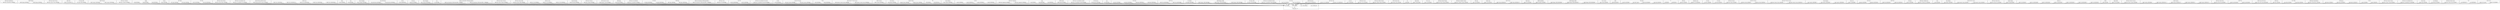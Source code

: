 digraph {
graph [overlap=false]
subgraph cluster_TAP_Parser_ResultFactory {
	label="TAP::Parser::ResultFactory";
	"TAP::Parser::ResultFactory::BEGIN@3";
}
subgraph cluster_SOAP_Packager {
	label="SOAP::Packager";
	"SOAP::Packager::BEGIN@13";
	"SOAP::Packager::BEGIN@20";
}
subgraph cluster_TAP_Parser_Result_Version {
	label="TAP::Parser::Result::Version";
	"TAP::Parser::Result::Version::BEGIN@3";
}
subgraph cluster_SOAP_SOM {
	label="SOAP::SOM";
	"SOAP::SOM::BEGIN@1775";
}
subgraph cluster_IO_Socket_INET {
	label="IO::Socket::INET";
	"IO::Socket::INET::BEGIN@9";
}
subgraph cluster_SOAP_Transport {
	label="SOAP::Transport";
	"SOAP::Transport::BEGIN@483";
	"SOAP::Transport::BEGIN@465";
}
subgraph cluster_TAP_Parser_Scheduler {
	label="TAP::Parser::Scheduler";
	"TAP::Parser::Scheduler::BEGIN@3";
}
subgraph cluster_Config {
	label="Config";
	"Config::BEGIN@45";
	"Config::BEGIN@5";
	"Config::BEGIN@9";
}
subgraph cluster_Encode {
	label="Encode";
	"Encode::BEGIN@5";
}
subgraph cluster_IPC_Open3 {
	label="IPC::Open3";
	"IPC::Open3::BEGIN@4";
	"IPC::Open3::BEGIN@3";
}
subgraph cluster_File_Path {
	label="File::Path";
	"File::Path::BEGIN@4";
	"File::Path::BEGIN@329";
}
subgraph cluster_TAP_Parser_Result_Bailout {
	label="TAP::Parser::Result::Bailout";
	"TAP::Parser::Result::Bailout::BEGIN@3";
}
subgraph cluster_TAP_Parser_SourceHandler_Perl {
	label="TAP::Parser::SourceHandler::Perl";
	"TAP::Parser::SourceHandler::Perl::BEGIN@3";
}
subgraph cluster_SOAP_XMLSchema1999_Serializer {
	label="SOAP::XMLSchema1999::Serializer";
	"SOAP::XMLSchema1999::Serializer::BEGIN@67";
}
subgraph cluster_SOAP_Server {
	label="SOAP::Server";
	"SOAP::Server::BEGIN@2811";
	"SOAP::Server::BEGIN@2558";
	"SOAP::Server::BEGIN@2592";
	"SOAP::Server::BEGIN@2569";
	"SOAP::Server::BEGIN@2720";
}
subgraph cluster_Errno {
	label="Errno";
	"Errno::BEGIN@9";
}
subgraph cluster_base {
	label="base";
	"base::BEGIN@3";
}
subgraph cluster_Mojo_UserAgent {
	label="Mojo::UserAgent";
	"Mojo::UserAgent::BEGIN@33";
}
subgraph cluster_Mojo_ByteStream {
	label="Mojo::ByteStream";
	"Mojo::ByteStream::BEGIN@16";
	"Mojo::ByteStream::BEGIN@30";
}
subgraph cluster_IO_File {
	label="IO::File";
	"IO::File::BEGIN@128";
}
subgraph cluster_charnames {
	label="charnames";
	"charnames::BEGIN@2";
}
subgraph cluster_Mojo_Command {
	label="Mojo::Command";
	"Mojo::Command::BEGIN@103";
}
subgraph cluster_vars {
	label="vars";
	"vars::BEGIN@8";
}
subgraph cluster_SOAP_Lite_Deserializer_XMLSchemaSOAP1_1 {
	label="SOAP::Lite::Deserializer::XMLSchemaSOAP1_1";
	"SOAP::Lite::Deserializer::XMLSchemaSOAP1_1::BEGIN@23";
	"SOAP::Lite::Deserializer::XMLSchemaSOAP1_1::BEGIN@2";
}
subgraph cluster_strict {
	label="strict";
	"strict::import";
	"strict::CORE:regcomp";
	"strict::unimport";
	"strict::bits";
	"strict::CORE:match";
}
subgraph cluster_TAP_Parser_Result_Unknown {
	label="TAP::Parser::Result::Unknown";
	"TAP::Parser::Result::Unknown::BEGIN@3";
}
subgraph cluster_TAP_Parser_Result_YAML {
	label="TAP::Parser::Result::YAML";
	"TAP::Parser::Result::YAML::BEGIN@3";
}
subgraph cluster_SOAP_Lite_Utils {
	label="SOAP::Lite::Utils";
	"SOAP::Lite::Utils::BEGIN@2";
	"SOAP::Lite::Utils::BEGIN@12";
	"SOAP::Lite::Utils::BEGIN@6";
}
subgraph cluster_Encode_Encoding {
	label="Encode::Encoding";
	"Encode::Encoding::BEGIN@4";
}
subgraph cluster_TAP_Parser_Grammar {
	label="TAP::Parser::Grammar";
	"TAP::Parser::Grammar::BEGIN@3";
}
subgraph cluster_TAP_Formatter_Console {
	label="TAP::Formatter::Console";
	"TAP::Formatter::Console::BEGIN@3";
}
subgraph cluster_URI_Escape {
	label="URI::Escape";
	"URI::Escape::BEGIN@2";
}
subgraph cluster_TAP_Parser_SourceHandler {
	label="TAP::Parser::SourceHandler";
	"TAP::Parser::SourceHandler::BEGIN@3";
}
subgraph cluster_IO_Handle {
	label="IO::Handle";
	"IO::Handle::BEGIN@261";
	"IO::Handle::BEGIN@624";
}
subgraph cluster_TAP_Object {
	label="TAP::Object";
	"TAP::Object::BEGIN@3";
	"TAP::Object::BEGIN@148";
}
subgraph cluster_SOAP_Lite_Deserializer_XMLSchemaSOAP1_2 {
	label="SOAP::Lite::Deserializer::XMLSchemaSOAP1_2";
	"SOAP::Lite::Deserializer::XMLSchemaSOAP1_2::BEGIN@10";
}
subgraph cluster_TAP_Parser_Utils {
	label="TAP::Parser::Utils";
	"TAP::Parser::Utils::BEGIN@3";
}
subgraph cluster_File_Find {
	label="File::Find";
	"File::Find::BEGIN@3";
	"File::Find::BEGIN@349";
}
subgraph cluster_TAP_Parser_SourceHandler_Executable {
	label="TAP::Parser::SourceHandler::Executable";
	"TAP::Parser::SourceHandler::Executable::BEGIN@3";
}
subgraph cluster_IO_Poll {
	label="IO::Poll";
	"IO::Poll::BEGIN@10";
}
subgraph cluster_File_Spec_Functions {
	label="File::Spec::Functions";
	"File::Spec::Functions::BEGIN@42";
	"File::Spec::Functions::BEGIN@4";
}
subgraph cluster_Socket {
	label="Socket";
	"Socket::BEGIN@3";
	"Socket::BEGIN@628";
}
subgraph cluster_TAP_Formatter_Console_Session {
	label="TAP::Formatter::Console::Session";
	"TAP::Formatter::Console::Session::BEGIN@3";
	"TAP::Formatter::Console::Session::BEGIN@16";
}
subgraph cluster_SOAP_Constants {
	label="SOAP::Constants";
	"SOAP::Constants::BEGIN@12";
}
subgraph cluster_Test_Harness {
	label="Test::Harness";
	"Test::Harness::BEGIN@5";
}
subgraph cluster_Exporter_Heavy {
	label="Exporter::Heavy";
	"Exporter::Heavy::BEGIN@4";
	"Exporter::Heavy::BEGIN@3";
}
subgraph cluster_URI {
	label="URI";
	"URI::BEGIN@128";
	"URI::BEGIN@3";
}
subgraph cluster_Mojo_Collection {
	label="Mojo::Collection";
	"Mojo::Collection::BEGIN@14";
}
subgraph cluster_constant {
	label="constant";
	"constant::BEGIN@3";
	"constant::BEGIN@114";
	"constant::BEGIN@29";
	"constant::BEGIN@52";
}
subgraph cluster_TAP_Parser_Aggregator {
	label="TAP::Parser::Aggregator";
	"TAP::Parser::Aggregator::BEGIN@79";
	"TAP::Parser::Aggregator::BEGIN@3";
}
subgraph cluster_Carp {
	label="Carp";
	"Carp::BEGIN@46";
	"Carp::BEGIN@341";
	"Carp::BEGIN@3";
}
subgraph cluster_MIME_Base64 {
	label="MIME::Base64";
	"MIME::Base64::BEGIN@3";
}
subgraph cluster_TAP_Parser_SourceHandler_RawTAP {
	label="TAP::Parser::SourceHandler::RawTAP";
	"TAP::Parser::SourceHandler::RawTAP::BEGIN@3";
}
subgraph cluster_File_Basename {
	label="File::Basename";
	"File::Basename::BEGIN@50";
}
subgraph cluster_mro {
	label="mro";
	"mro::BEGIN@10";
}
subgraph cluster_AutoLoader {
	label="AutoLoader";
	"AutoLoader::BEGIN@138";
	"AutoLoader::BEGIN@30";
	"AutoLoader::BEGIN@3";
	"AutoLoader::BEGIN@186";
}
subgraph cluster_SOAP_Trace {
	label="SOAP::Trace";
	"SOAP::Trace::BEGIN@2889";
	"SOAP::Trace::BEGIN@2903";
}
subgraph cluster_IO_Seekable {
	label="IO::Seekable";
	"IO::Seekable::BEGIN@99";
}
subgraph cluster_SOAP_Packager_MIME {
	label="SOAP::Packager::MIME";
	"SOAP::Packager::MIME::BEGIN@83";
	"SOAP::Packager::MIME::BEGIN@88";
	"SOAP::Packager::MIME::BEGIN@150";
}
subgraph cluster_IO_Socket_UNIX {
	label="IO::Socket::UNIX";
	"IO::Socket::UNIX::BEGIN@9";
}
subgraph cluster_TAP_Parser_SourceHandler_Handle {
	label="TAP::Parser::SourceHandler::Handle";
	"TAP::Parser::SourceHandler::Handle::BEGIN@3";
}
subgraph cluster_Time_Piece {
	label="Time::Piece";
	"Time::Piece::BEGIN@3";
	"Time::Piece::BEGIN@121";
}
subgraph cluster_SOAP_Deserializer {
	label="SOAP::Deserializer";
	"SOAP::Deserializer::BEGIN@2222";
}
subgraph cluster_File_Spec_Unix {
	label="File::Spec::Unix";
	"File::Spec::Unix::BEGIN@3";
	"File::Spec::Unix::BEGIN@149";
}
subgraph cluster_List_Util {
	label="List::Util";
	"List::Util::BEGIN@11";
}
subgraph cluster_TAP_Parser_Source {
	label="TAP::Parser::Source";
	"TAP::Parser::Source::BEGIN@3";
}
subgraph cluster_TAP_Parser_YAMLish_Reader {
	label="TAP::Parser::YAMLish::Reader";
	"TAP::Parser::YAMLish::Reader::BEGIN@3";
}
subgraph cluster_TAP_Formatter_Base {
	label="TAP::Formatter::Base";
	"TAP::Formatter::Base::BEGIN@3";
}
subgraph cluster_IO {
	label="IO";
	"IO::BEGIN@7";
}
subgraph cluster_Digest_SHA {
	label="Digest::SHA";
	"Digest::SHA::BEGIN@5";
}
subgraph cluster_Time_Local {
	label="Time::Local";
	"Time::Local::BEGIN@6";
}
subgraph cluster_TAP_Parser_Result_Pragma {
	label="TAP::Parser::Result::Pragma";
	"TAP::Parser::Result::Pragma::BEGIN@3";
}
subgraph cluster_TAP_Parser_Scheduler_Spinner {
	label="TAP::Parser::Scheduler::Spinner";
	"TAP::Parser::Scheduler::Spinner::BEGIN@3";
}
subgraph cluster_File_Copy {
	label="File::Copy";
	"File::Copy::BEGIN@11";
}
subgraph cluster_Getopt_Long {
	label="Getopt::Long";
	"Getopt::Long::BEGIN@17";
}
subgraph cluster_SOAP_Schema {
	label="SOAP::Schema";
	"SOAP::Schema::BEGIN@3175";
	"SOAP::Schema::BEGIN@3191";
}
subgraph cluster_Digest_base {
	label="Digest::base";
	"Digest::base::BEGIN@3";
}
subgraph cluster_MIME_QuotedPrint {
	label="MIME::QuotedPrint";
	"MIME::QuotedPrint::BEGIN@3";
}
subgraph cluster_SOAP_Packager_DIME {
	label="SOAP::Packager::DIME";
	"SOAP::Packager::DIME::BEGIN@263";
	"SOAP::Packager::DIME::BEGIN@268";
	"SOAP::Packager::DIME::BEGIN@310";
}
subgraph cluster_Time_Seconds {
	label="Time::Seconds";
	"Time::Seconds::BEGIN@2";
}
subgraph cluster_SOAP {
	label="SOAP";
	"SOAP::BEGIN@3393";
}
subgraph cluster_Mojo_Base {
	label="Mojo::Base";
	"Mojo::Base::BEGIN@19";
	"Mojo::Base::import";
	"Mojo::Base::BEGIN@3";
	"Mojo::Base::BEGIN@96";
}
subgraph cluster_B {
	label="B";
	"B::BEGIN@9";
	"B::BEGIN@254";
}
subgraph cluster_TAP_Base {
	label="TAP::Base";
	"TAP::Base::BEGIN@3";
}
subgraph cluster_Mojolicious_Lite {
	label="Mojolicious::Lite";
	"Mojolicious::Lite::BEGIN@22";
}
subgraph cluster_IO_Select {
	label="IO::Select";
	"IO::Select::BEGIN@9";
}
subgraph cluster_IO_Socket {
	label="IO::Socket";
	"IO::Socket::BEGIN@14";
}
subgraph cluster_TAP_Parser_Iterator {
	label="TAP::Parser::Iterator";
	"TAP::Parser::Iterator::BEGIN@3";
}
subgraph cluster_TAP_Parser_Result {
	label="TAP::Parser::Result";
	"TAP::Parser::Result::BEGIN@14";
	"TAP::Parser::Result::BEGIN@3";
}
subgraph cluster_TAP_Parser_Iterator_Process {
	label="TAP::Parser::Iterator::Process";
	"TAP::Parser::Iterator::Process::BEGIN@3";
	"TAP::Parser::Iterator::Process::BEGIN@144";
}
subgraph cluster_Class_Inspector {
	label="Class::Inspector";
	"Class::Inspector::BEGIN@45";
	"Class::Inspector::BEGIN@540";
	"Class::Inspector::BEGIN@553";
}
subgraph cluster_Scalar_Util {
	label="Scalar::Util";
	"Scalar::Util::BEGIN@9";
}
subgraph cluster_Benchmark {
	label="Benchmark";
	"Benchmark::BEGIN@426";
	"Benchmark::BEGIN@3";
}
subgraph cluster_SOAP_Fault {
	label="SOAP::Fault";
	"SOAP::Fault::BEGIN@510";
	"SOAP::Fault::BEGIN@526";
}
subgraph cluster_File_Spec {
	label="File::Spec";
	"File::Spec::BEGIN@3";
}
subgraph cluster_TAP_Parser_Scheduler_Job {
	label="TAP::Parser::Scheduler::Job";
	"TAP::Parser::Scheduler::Job::BEGIN@3";
}
subgraph cluster_Fcntl {
	label="Fcntl";
	"Fcntl::BEGIN@58";
}
subgraph cluster_Mojo_Headers {
	label="Mojo::Headers";
	"Mojo::Headers::BEGIN@20";
}
subgraph cluster_TAP_Formatter_Session {
	label="TAP::Formatter::Session";
	"TAP::Formatter::Session::BEGIN@17";
	"TAP::Formatter::Session::BEGIN@3";
}
subgraph cluster_TAP_Parser_Result_Test {
	label="TAP::Parser::Result::Test";
	"TAP::Parser::Result::Test::BEGIN@3";
}
subgraph cluster_Encode_Config {
	label="Encode::Config";
	"Encode::Config::BEGIN@7";
}
subgraph cluster_SOAP_Lite {
	label="SOAP::Lite";
	"SOAP::Lite::BEGIN@20";
	"SOAP::Lite::BEGIN@3505";
	"SOAP::Lite::BEGIN@3562";
	"SOAP::Lite::BEGIN@3491";
	"SOAP::Lite::BEGIN@3699";
	"SOAP::Lite::BEGIN@3645";
	"SOAP::Lite::BEGIN@3600";
}
subgraph cluster_Modern_Perl {
	label="Modern::Perl";
	"Modern::Perl::import";
	"Modern::Perl::BEGIN@9";
}
subgraph cluster_POSIX {
	label="POSIX";
	"POSIX::BEGIN@2";
}
subgraph cluster_Digest_MD5 {
	label="Digest::MD5";
	"Digest::MD5::BEGIN@3";
}
subgraph cluster_TAP_Parser_Result_Comment {
	label="TAP::Parser::Result::Comment";
	"TAP::Parser::Result::Comment::BEGIN@3";
}
subgraph cluster_SOAP_Serializer {
	label="SOAP::Serializer";
	"SOAP::Serializer::BEGIN@842";
	"SOAP::Serializer::BEGIN@1172";
	"SOAP::Serializer::BEGIN@742";
	"SOAP::Serializer::BEGIN@1107";
	"SOAP::Serializer::BEGIN@1132";
}
subgraph cluster_TAP_Parser_Result_Plan {
	label="TAP::Parser::Result::Plan";
	"TAP::Parser::Result::Plan::BEGIN@3";
}
subgraph cluster_SOAP_Data {
	label="SOAP::Data";
	"SOAP::Data::BEGIN@625";
	"SOAP::Data::BEGIN@565";
}
subgraph cluster_SOAP_Custom_XML_Data {
	label="SOAP::Custom::XML::Data";
	"SOAP::Custom::XML::Data::BEGIN@2936";
}
subgraph cluster_TAP_Parser {
	label="TAP::Parser";
	"TAP::Parser::BEGIN@3";
}
subgraph cluster_Time_HiRes {
	label="Time::HiRes";
	"Time::HiRes::BEGIN@42";
	"Time::HiRes::BEGIN@3";
}
subgraph cluster_TAP_Parser_IteratorFactory {
	label="TAP::Parser::IteratorFactory";
	"TAP::Parser::IteratorFactory::BEGIN@3";
}
subgraph cluster_TAP_Harness {
	label="TAP::Harness";
	"TAP::Harness::BEGIN@93";
	"TAP::Harness::BEGIN@3";
	"TAP::Harness::BEGIN@121";
}
subgraph cluster_threads {
	label="threads";
	"threads::BEGIN@73";
	"threads::BEGIN@5";
}
subgraph cluster_TAP_Parser_Iterator_Stream {
	label="TAP::Parser::Iterator::Stream";
	"TAP::Parser::Iterator::Stream::BEGIN@3";
}
subgraph cluster_TAP_Parser_SourceHandler_File {
	label="TAP::Parser::SourceHandler::File";
	"TAP::Parser::SourceHandler::File::BEGIN@3";
}
subgraph cluster_Encode_Alias {
	label="Encode::Alias";
	"Encode::Alias::BEGIN@2";
}
subgraph cluster_Sys_Hostname {
	label="Sys::Hostname";
	"Sys::Hostname::BEGIN@3";
}
subgraph cluster_TAP_Parser_Iterator_Array {
	label="TAP::Parser::Iterator::Array";
	"TAP::Parser::Iterator::Array::BEGIN@3";
}
subgraph cluster_Cwd {
	label="Cwd";
	"Cwd::BEGIN@818";
	"Cwd::BEGIN@170";
}
"Modern::Perl::BEGIN@9" -> "strict::CORE:match";
"strict::unimport" -> "strict::bits";
"strict::import" -> "strict::bits";
"Modern::Perl::BEGIN@9" -> "strict::bits";
"IPC::Open3::BEGIN@4" -> "strict::unimport";
"AutoLoader::BEGIN@138" -> "strict::unimport";
"SOAP::Lite::BEGIN@3600" -> "strict::unimport";
"constant::BEGIN@29" -> "strict::unimport";
"SOAP::BEGIN@3393" -> "strict::unimport";
"File::Spec::Unix::BEGIN@149" -> "strict::unimport";
"SOAP::Fault::BEGIN@510" -> "strict::unimport";
"Mojo::Command::BEGIN@103" -> "strict::unimport";
"SOAP::Packager::DIME::BEGIN@310" -> "strict::unimport";
"Cwd::BEGIN@818" -> "strict::unimport";
"threads::BEGIN@73" -> "strict::unimport";
"Carp::BEGIN@46" -> "strict::unimport";
"SOAP::Packager::DIME::BEGIN@268" -> "strict::unimport";
"Socket::BEGIN@628" -> "strict::unimport";
"File::Spec::Functions::BEGIN@42" -> "strict::unimport";
"SOAP::Server::BEGIN@2558" -> "strict::unimport";
"Mojo::ByteStream::BEGIN@16" -> "strict::unimport";
"SOAP::Lite::BEGIN@3562" -> "strict::unimport";
"SOAP::Lite::BEGIN@3699" -> "strict::unimport";
"TAP::Parser::Aggregator::BEGIN@79" -> "strict::unimport";
"Mojo::Headers::BEGIN@20" -> "strict::unimport";
"Class::Inspector::BEGIN@553" -> "strict::unimport";
"SOAP::Transport::BEGIN@483" -> "strict::unimport";
"SOAP::Serializer::BEGIN@842" -> "strict::unimport";
"Carp::BEGIN@341" -> "strict::unimport";
"SOAP::Server::BEGIN@2592" -> "strict::unimport";
"SOAP::SOM::BEGIN@1775" -> "strict::unimport";
"B::BEGIN@254" -> "strict::unimport";
"SOAP::Transport::BEGIN@465" -> "strict::unimport";
"Mojo::Collection::BEGIN@14" -> "strict::unimport";
"SOAP::Serializer::BEGIN@1172" -> "strict::unimport";
"IO::Handle::BEGIN@624" -> "strict::unimport";
"SOAP::Server::BEGIN@2569" -> "strict::unimport";
"Mojo::Base::BEGIN@96" -> "strict::unimport";
"SOAP::Fault::BEGIN@526" -> "strict::unimport";
"SOAP::Packager::BEGIN@20" -> "strict::unimport";
"TAP::Object::BEGIN@148" -> "strict::unimport";
"SOAP::Lite::BEGIN@3505" -> "strict::unimport";
"SOAP::Lite::BEGIN@3491" -> "strict::unimport";
"Exporter::Heavy::BEGIN@4" -> "strict::unimport";
"Mojo::ByteStream::BEGIN@30" -> "strict::unimport";
"Mojo::Base::BEGIN@19" -> "strict::unimport";
"File::Path::BEGIN@329" -> "strict::unimport";
"SOAP::Serializer::BEGIN@1107" -> "strict::unimport";
"TAP::Parser::Result::BEGIN@14" -> "strict::unimport";
"Config::BEGIN@45" -> "strict::unimport";
"AutoLoader::BEGIN@186" -> "strict::unimport";
"URI::BEGIN@128" -> "strict::unimport";
"SOAP::Schema::BEGIN@3175" -> "strict::unimport";
"SOAP::Server::BEGIN@2811" -> "strict::unimport";
"SOAP::Trace::BEGIN@2889" -> "strict::unimport";
"SOAP::Deserializer::BEGIN@2222" -> "strict::unimport";
"Benchmark::BEGIN@426" -> "strict::unimport";
"Mojolicious::Lite::BEGIN@22" -> "strict::unimport";
"SOAP::Lite::Deserializer::XMLSchemaSOAP1_2::BEGIN@10" -> "strict::unimport";
"SOAP::Lite::Utils::BEGIN@6" -> "strict::unimport";
"SOAP::Data::BEGIN@565" -> "strict::unimport";
"constant::BEGIN@52" -> "strict::unimport";
"SOAP::Lite::Deserializer::XMLSchemaSOAP1_1::BEGIN@23" -> "strict::unimport";
"TAP::Formatter::Session::BEGIN@17" -> "strict::unimport";
"SOAP::Lite::BEGIN@3645" -> "strict::unimport";
"SOAP::Data::BEGIN@625" -> "strict::unimport";
"TAP::Harness::BEGIN@121" -> "strict::unimport";
"SOAP::Serializer::BEGIN@1132" -> "strict::unimport";
"SOAP::Packager::MIME::BEGIN@88" -> "strict::unimport";
"Mojo::UserAgent::BEGIN@33" -> "strict::unimport";
"SOAP::Lite::Utils::BEGIN@12" -> "strict::unimport";
"SOAP::Server::BEGIN@2720" -> "strict::unimport";
"Time::HiRes::BEGIN@42" -> "strict::unimport";
"TAP::Formatter::Console::Session::BEGIN@16" -> "strict::unimport";
"SOAP::Schema::BEGIN@3191" -> "strict::unimport";
"Class::Inspector::BEGIN@540" -> "strict::unimport";
"Time::Piece::BEGIN@121" -> "strict::unimport";
"TAP::Harness::BEGIN@93" -> "strict::unimport";
"SOAP::XMLSchema1999::Serializer::BEGIN@67" -> "strict::unimport";
"constant::BEGIN@114" -> "strict::unimport";
"SOAP::Trace::BEGIN@2903" -> "strict::unimport";
"SOAP::Packager::MIME::BEGIN@150" -> "strict::unimport";
"SOAP::Custom::XML::Data::BEGIN@2936" -> "strict::unimport";
"AutoLoader::BEGIN@30" -> "strict::unimport";
"SOAP::Serializer::BEGIN@742" -> "strict::unimport";
"TAP::Parser::Iterator::Process::BEGIN@144" -> "strict::unimport";
"Modern::Perl::BEGIN@9" -> "strict::CORE:regcomp";
"base::BEGIN@3" -> "strict::import";
"TAP::Parser::Iterator::Array::BEGIN@3" -> "strict::import";
"TAP::Parser::BEGIN@3" -> "strict::import";
"IO::Poll::BEGIN@10" -> "strict::import";
"MIME::Base64::BEGIN@3" -> "strict::import";
"IO::BEGIN@7" -> "strict::import";
"Socket::BEGIN@3" -> "strict::import";
"File::Path::BEGIN@4" -> "strict::import";
"Encode::BEGIN@5" -> "strict::import";
"TAP::Object::BEGIN@3" -> "strict::import";
"AutoLoader::BEGIN@3" -> "strict::import";
"TAP::Parser::Iterator::Process::BEGIN@3" -> "strict::import";
"Encode::Alias::BEGIN@2" -> "strict::import";
"IO::Socket::BEGIN@14" -> "strict::import";
"IO::Select::BEGIN@9" -> "strict::import";
"Mojo::Base::import" -> "strict::import";
"File::Basename::BEGIN@50" -> "strict::import";
"Modern::Perl::BEGIN@9" -> "strict::import";
"mro::BEGIN@10" -> "strict::import";
"Errno::BEGIN@9" -> "strict::import";
"Time::Local::BEGIN@6" -> "strict::import";
"URI::BEGIN@3" -> "strict::import";
"File::Spec::Functions::BEGIN@4" -> "strict::import";
"SOAP::Lite::BEGIN@20" -> "strict::import";
"TAP::Parser::IteratorFactory::BEGIN@3" -> "strict::import";
"IO::Socket::UNIX::BEGIN@9" -> "strict::import";
"SOAP::Packager::DIME::BEGIN@263" -> "strict::import";
"TAP::Parser::Result::YAML::BEGIN@3" -> "strict::import";
"TAP::Formatter::Base::BEGIN@3" -> "strict::import";
"TAP::Parser::Result::Unknown::BEGIN@3" -> "strict::import";
"SOAP::Packager::MIME::BEGIN@83" -> "strict::import";
"TAP::Parser::Result::Plan::BEGIN@3" -> "strict::import";
"TAP::Parser::SourceHandler::BEGIN@3" -> "strict::import";
"TAP::Parser::Result::Pragma::BEGIN@3" -> "strict::import";
"Encode::Config::BEGIN@7" -> "strict::import";
"TAP::Parser::SourceHandler::RawTAP::BEGIN@3" -> "strict::import";
"List::Util::BEGIN@11" -> "strict::import";
"TAP::Parser::SourceHandler::Perl::BEGIN@3" -> "strict::import";
"IO::File::BEGIN@128" -> "strict::import";
"TAP::Parser::Iterator::Stream::BEGIN@3" -> "strict::import";
"MIME::QuotedPrint::BEGIN@3" -> "strict::import";
"TAP::Parser::Utils::BEGIN@3" -> "strict::import";
"Time::Piece::BEGIN@3" -> "strict::import";
"TAP::Formatter::Console::BEGIN@3" -> "strict::import";
"Benchmark::BEGIN@3" -> "strict::import";
"Digest::base::BEGIN@3" -> "strict::import";
"Time::Seconds::BEGIN@2" -> "strict::import";
"TAP::Parser::Aggregator::BEGIN@3" -> "strict::import";
"TAP::Parser::SourceHandler::Executable::BEGIN@3" -> "strict::import";
"TAP::Parser::Source::BEGIN@3" -> "strict::import";
"Getopt::Long::BEGIN@17" -> "strict::import";
"TAP::Parser::Result::Version::BEGIN@3" -> "strict::import";
"Config::BEGIN@5" -> "strict::import";
"Test::Harness::BEGIN@5" -> "strict::import";
"SOAP::Lite::Utils::BEGIN@2" -> "strict::import";
"TAP::Parser::Grammar::BEGIN@3" -> "strict::import";
"TAP::Formatter::Session::BEGIN@3" -> "strict::import";
"TAP::Parser::YAMLish::Reader::BEGIN@3" -> "strict::import";
"vars::BEGIN@8" -> "strict::import";
"File::Copy::BEGIN@11" -> "strict::import";
"SOAP::Packager::BEGIN@13" -> "strict::import";
"Class::Inspector::BEGIN@45" -> "strict::import";
"POSIX::BEGIN@2" -> "strict::import";
"IO::Handle::BEGIN@261" -> "strict::import";
"Fcntl::BEGIN@58" -> "strict::import";
"Config::BEGIN@9" -> "strict::import";
"TAP::Parser::Result::Test::BEGIN@3" -> "strict::import";
"TAP::Parser::Result::Comment::BEGIN@3" -> "strict::import";
"File::Spec::Unix::BEGIN@3" -> "strict::import";
"Carp::BEGIN@3" -> "strict::import";
"SOAP::Lite::Deserializer::XMLSchemaSOAP1_1::BEGIN@2" -> "strict::import";
"SOAP::Constants::BEGIN@12" -> "strict::import";
"TAP::Parser::Scheduler::BEGIN@3" -> "strict::import";
"Encode::Encoding::BEGIN@4" -> "strict::import";
"Cwd::BEGIN@170" -> "strict::import";
"Sys::Hostname::BEGIN@3" -> "strict::import";
"TAP::Parser::Scheduler::Job::BEGIN@3" -> "strict::import";
"Modern::Perl::import" -> "strict::import";
"B::BEGIN@9" -> "strict::import";
"URI::Escape::BEGIN@2" -> "strict::import";
"charnames::BEGIN@2" -> "strict::import";
"File::Find::BEGIN@3" -> "strict::import";
"Scalar::Util::BEGIN@9" -> "strict::import";
"constant::BEGIN@3" -> "strict::import";
"TAP::Harness::BEGIN@3" -> "strict::import";
"IO::Socket::INET::BEGIN@9" -> "strict::import";
"File::Find::BEGIN@349" -> "strict::import";
"File::Spec::BEGIN@3" -> "strict::import";
"Digest::SHA::BEGIN@5" -> "strict::import";
"Time::HiRes::BEGIN@3" -> "strict::import";
"IO::Seekable::BEGIN@99" -> "strict::import";
"IPC::Open3::BEGIN@3" -> "strict::import";
"TAP::Parser::SourceHandler::Handle::BEGIN@3" -> "strict::import";
"TAP::Formatter::Console::Session::BEGIN@3" -> "strict::import";
"TAP::Base::BEGIN@3" -> "strict::import";
"Digest::MD5::BEGIN@3" -> "strict::import";
"TAP::Parser::ResultFactory::BEGIN@3" -> "strict::import";
"Mojo::Base::BEGIN@3" -> "strict::import";
"TAP::Parser::Scheduler::Spinner::BEGIN@3" -> "strict::import";
"TAP::Parser::SourceHandler::File::BEGIN@3" -> "strict::import";
"Exporter::Heavy::BEGIN@3" -> "strict::import";
"TAP::Parser::Iterator::BEGIN@3" -> "strict::import";
"TAP::Parser::Result::Bailout::BEGIN@3" -> "strict::import";
"threads::BEGIN@5" -> "strict::import";
"TAP::Parser::Result::BEGIN@3" -> "strict::import";
}
